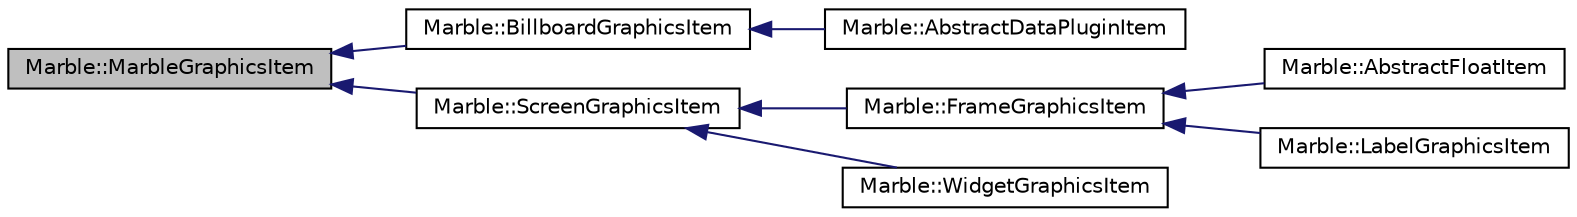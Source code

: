 digraph "Marble::MarbleGraphicsItem"
{
  edge [fontname="Helvetica",fontsize="10",labelfontname="Helvetica",labelfontsize="10"];
  node [fontname="Helvetica",fontsize="10",shape=record];
  rankdir="LR";
  Node1 [label="Marble::MarbleGraphicsItem",height=0.2,width=0.4,color="black", fillcolor="grey75", style="filled" fontcolor="black"];
  Node1 -> Node2 [dir="back",color="midnightblue",fontsize="10",style="solid",fontname="Helvetica"];
  Node2 [label="Marble::BillboardGraphicsItem",height=0.2,width=0.4,color="black", fillcolor="white", style="filled",URL="$class_marble_1_1_billboard_graphics_item.html",tooltip="Base class for all 2D labels (a.k.a. billboards) in 3D space. "];
  Node2 -> Node3 [dir="back",color="midnightblue",fontsize="10",style="solid",fontname="Helvetica"];
  Node3 [label="Marble::AbstractDataPluginItem",height=0.2,width=0.4,color="black", fillcolor="white", style="filled",URL="$class_marble_1_1_abstract_data_plugin_item.html"];
  Node1 -> Node4 [dir="back",color="midnightblue",fontsize="10",style="solid",fontname="Helvetica"];
  Node4 [label="Marble::ScreenGraphicsItem",height=0.2,width=0.4,color="black", fillcolor="white", style="filled",URL="$class_marble_1_1_screen_graphics_item.html"];
  Node4 -> Node5 [dir="back",color="midnightblue",fontsize="10",style="solid",fontname="Helvetica"];
  Node5 [label="Marble::FrameGraphicsItem",height=0.2,width=0.4,color="black", fillcolor="white", style="filled",URL="$class_marble_1_1_frame_graphics_item.html"];
  Node5 -> Node6 [dir="back",color="midnightblue",fontsize="10",style="solid",fontname="Helvetica"];
  Node6 [label="Marble::AbstractFloatItem",height=0.2,width=0.4,color="black", fillcolor="white", style="filled",URL="$class_marble_1_1_abstract_float_item.html",tooltip="The abstract class for float item plugins. "];
  Node5 -> Node7 [dir="back",color="midnightblue",fontsize="10",style="solid",fontname="Helvetica"];
  Node7 [label="Marble::LabelGraphicsItem",height=0.2,width=0.4,color="black", fillcolor="white", style="filled",URL="$class_marble_1_1_label_graphics_item.html"];
  Node4 -> Node8 [dir="back",color="midnightblue",fontsize="10",style="solid",fontname="Helvetica"];
  Node8 [label="Marble::WidgetGraphicsItem",height=0.2,width=0.4,color="black", fillcolor="white", style="filled",URL="$class_marble_1_1_widget_graphics_item.html"];
}
